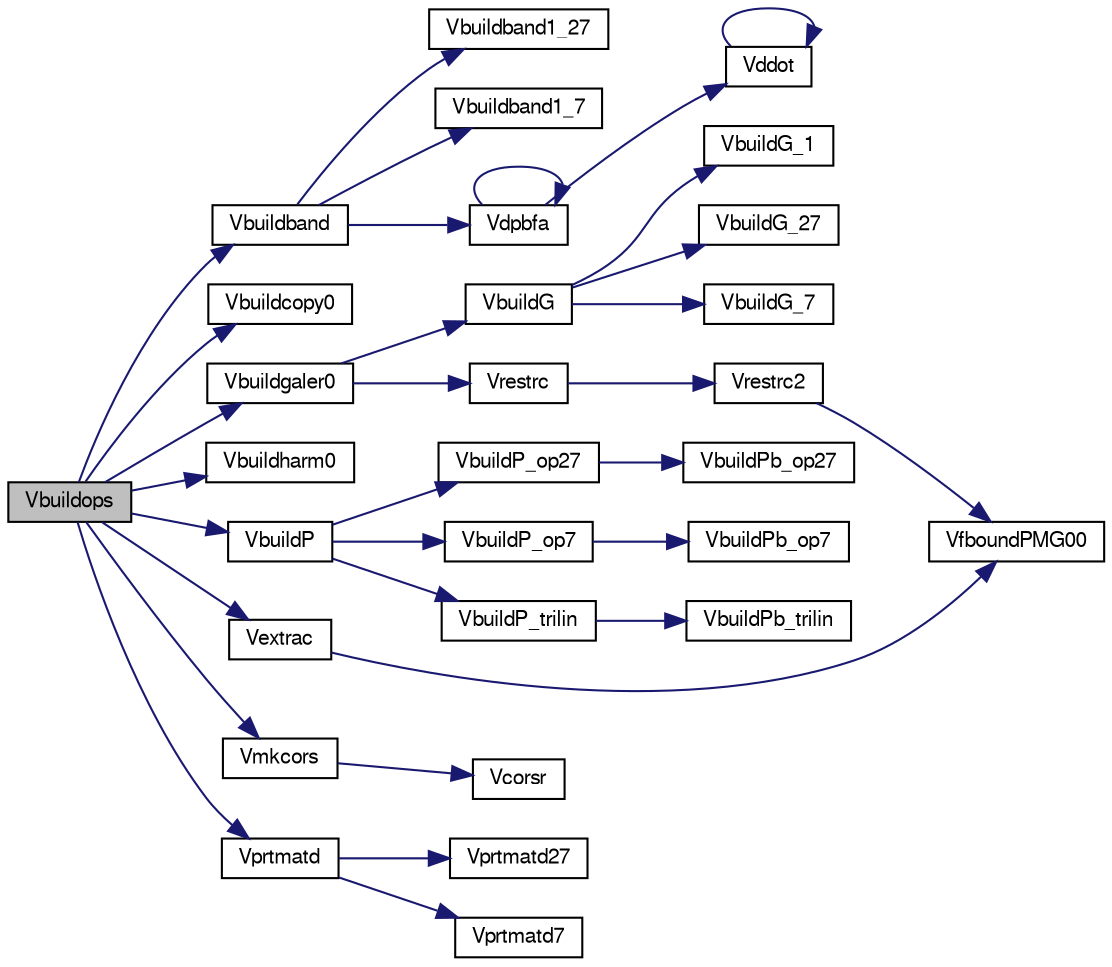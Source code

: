 digraph G
{
  edge [fontname="FreeSans",fontsize="10",labelfontname="FreeSans",labelfontsize="10"];
  node [fontname="FreeSans",fontsize="10",shape=record];
  rankdir=LR;
  Node1 [label="Vbuildops",height=0.2,width=0.4,color="black", fillcolor="grey75", style="filled" fontcolor="black"];
  Node1 -> Node2 [color="midnightblue",fontsize="10",style="solid",fontname="FreeSans"];
  Node2 [label="Vbuildband",height=0.2,width=0.4,color="black", fillcolor="white", style="filled",URL="$build_bd_8h.html#a2df5349f181d18f4c8760d154face9a9",tooltip="Build and factor a banded matrix given a matrix in diagonal form."];
  Node2 -> Node3 [color="midnightblue",fontsize="10",style="solid",fontname="FreeSans"];
  Node3 [label="Vbuildband1_27",height=0.2,width=0.4,color="black", fillcolor="white", style="filled",URL="$build_bd_8h.html#ab16d52afd502c461d5d023c02c7d659f",tooltip="Build the operator in banded form given the 27-diagonal form."];
  Node2 -> Node4 [color="midnightblue",fontsize="10",style="solid",fontname="FreeSans"];
  Node4 [label="Vbuildband1_7",height=0.2,width=0.4,color="black", fillcolor="white", style="filled",URL="$build_bd_8h.html#a01d0f3717c0789ed0dd32393fb43b633",tooltip="Build the operator in banded form given the 7-diagonal form."];
  Node2 -> Node5 [color="midnightblue",fontsize="10",style="solid",fontname="FreeSans"];
  Node5 [label="Vdpbfa",height=0.2,width=0.4,color="black", fillcolor="white", style="filled",URL="$mlinpckd_8h.html#a7214808d99864af035c455a60255ec39"];
  Node5 -> Node6 [color="midnightblue",fontsize="10",style="solid",fontname="FreeSans"];
  Node6 [label="Vddot",height=0.2,width=0.4,color="black", fillcolor="white", style="filled",URL="$mlinpckd_8h.html#aa8b2179513ca6537247906754014fcc7"];
  Node6 -> Node6 [color="midnightblue",fontsize="10",style="solid",fontname="FreeSans"];
  Node5 -> Node5 [color="midnightblue",fontsize="10",style="solid",fontname="FreeSans"];
  Node1 -> Node7 [color="midnightblue",fontsize="10",style="solid",fontname="FreeSans"];
  Node7 [label="Vbuildcopy0",height=0.2,width=0.4,color="black", fillcolor="white", style="filled",URL="$mgsubd_8h.html#af869cb57ae08d0bcdaf96f5ee29c701a",tooltip="Produce information for a coarser grid. Also harmonically average the problem coefficients."];
  Node1 -> Node8 [color="midnightblue",fontsize="10",style="solid",fontname="FreeSans"];
  Node8 [label="Vbuildgaler0",height=0.2,width=0.4,color="black", fillcolor="white", style="filled",URL="$mgsubd_8h.html#ac3878a7358faf90a4e0e0067f0961a37",tooltip="Form the Galerkin coarse grid system."];
  Node8 -> Node9 [color="midnightblue",fontsize="10",style="solid",fontname="FreeSans"];
  Node9 [label="VbuildG",height=0.2,width=0.4,color="black", fillcolor="white", style="filled",URL="$build_gd_8h.html#acb8c5c7b632956199f40dbb3c24e65b7"];
  Node9 -> Node10 [color="midnightblue",fontsize="10",style="solid",fontname="FreeSans"];
  Node10 [label="VbuildG_1",height=0.2,width=0.4,color="black", fillcolor="white", style="filled",URL="$build_gd_8h.html#a97822bdb6ab237b4bc4a89fe7647e34f",tooltip="Computes a 27-point galerkin coarse grid matrix from a 1-point (i.e., diagonal) fine grid matrix..."];
  Node9 -> Node11 [color="midnightblue",fontsize="10",style="solid",fontname="FreeSans"];
  Node11 [label="VbuildG_27",height=0.2,width=0.4,color="black", fillcolor="white", style="filled",URL="$build_gd_8h.html#a78287000cb1a0517e4959c910566c828",tooltip="Compute a 27-point galerkin coarse grid matrix from a 27-point fine grid matrix."];
  Node9 -> Node12 [color="midnightblue",fontsize="10",style="solid",fontname="FreeSans"];
  Node12 [label="VbuildG_7",height=0.2,width=0.4,color="black", fillcolor="white", style="filled",URL="$build_gd_8h.html#a74cbf02bfd4ffcf36ea4b344ee2ea077",tooltip="Computes a 27-point galerkin coarse grid matrix from a 7-point fine grid matrix."];
  Node8 -> Node13 [color="midnightblue",fontsize="10",style="solid",fontname="FreeSans"];
  Node13 [label="Vrestrc",height=0.2,width=0.4,color="black", fillcolor="white", style="filled",URL="$matvecd_8h.html#aede4c916a1698890f6fdbda54778d491",tooltip="Apply the restriction operator."];
  Node13 -> Node14 [color="midnightblue",fontsize="10",style="solid",fontname="FreeSans"];
  Node14 [label="Vrestrc2",height=0.2,width=0.4,color="black", fillcolor="white", style="filled",URL="$matvecd_8h.html#ade0953634c3377d24922b80b9351c8b5"];
  Node14 -> Node15 [color="midnightblue",fontsize="10",style="solid",fontname="FreeSans"];
  Node15 [label="VfboundPMG00",height=0.2,width=0.4,color="black", fillcolor="white", style="filled",URL="$mikpckd_8h.html#aa5cd2792bb251ae2ee940d0b7de06a42",tooltip="Initialize a grid function to have a zero boundary value."];
  Node1 -> Node16 [color="midnightblue",fontsize="10",style="solid",fontname="FreeSans"];
  Node16 [label="Vbuildharm0",height=0.2,width=0.4,color="black", fillcolor="white", style="filled",URL="$mgsubd_8h.html#ab81768f9181b9bdfeab930b957a7c26c",tooltip="Produce information for a coarser grid. Also harmonically average the problem coefficients."];
  Node1 -> Node17 [color="midnightblue",fontsize="10",style="solid",fontname="FreeSans"];
  Node17 [label="VbuildP",height=0.2,width=0.4,color="black", fillcolor="white", style="filled",URL="$build_pd_8h.html#a7de05fbf33504a49c87628ef9a58b26f"];
  Node17 -> Node18 [color="midnightblue",fontsize="10",style="solid",fontname="FreeSans"];
  Node18 [label="VbuildP_op27",height=0.2,width=0.4,color="black", fillcolor="white", style="filled",URL="$build_pd_8h.html#a29bc25c5ac8cb46f66230189cafb0bde"];
  Node18 -> Node19 [color="midnightblue",fontsize="10",style="solid",fontname="FreeSans"];
  Node19 [label="VbuildPb_op27",height=0.2,width=0.4,color="black", fillcolor="white", style="filled",URL="$build_pd_8h.html#a44e49b7712ea4e9518108ccf1fdce266"];
  Node17 -> Node20 [color="midnightblue",fontsize="10",style="solid",fontname="FreeSans"];
  Node20 [label="VbuildP_op7",height=0.2,width=0.4,color="black", fillcolor="white", style="filled",URL="$build_pd_8h.html#aa014512f6de4184668d69e35e5caae78"];
  Node20 -> Node21 [color="midnightblue",fontsize="10",style="solid",fontname="FreeSans"];
  Node21 [label="VbuildPb_op7",height=0.2,width=0.4,color="black", fillcolor="white", style="filled",URL="$build_pd_8h.html#a909d87ee5bc6f29d6ed4c37d6cf120b7"];
  Node17 -> Node22 [color="midnightblue",fontsize="10",style="solid",fontname="FreeSans"];
  Node22 [label="VbuildP_trilin",height=0.2,width=0.4,color="black", fillcolor="white", style="filled",URL="$build_pd_8h.html#a73ebfb2bcca51a04b10be1fc19317dc5"];
  Node22 -> Node23 [color="midnightblue",fontsize="10",style="solid",fontname="FreeSans"];
  Node23 [label="VbuildPb_trilin",height=0.2,width=0.4,color="black", fillcolor="white", style="filled",URL="$build_pd_8h.html#a483e139344e16bf6e514b4a10f597067"];
  Node1 -> Node24 [color="midnightblue",fontsize="10",style="solid",fontname="FreeSans"];
  Node24 [label="Vextrac",height=0.2,width=0.4,color="black", fillcolor="white", style="filled",URL="$matvecd_8h.html#afa446fbf1bb85646b186469db9768ab8",tooltip="Simple injection of a fine grid function into coarse grid."];
  Node24 -> Node15 [color="midnightblue",fontsize="10",style="solid",fontname="FreeSans"];
  Node1 -> Node25 [color="midnightblue",fontsize="10",style="solid",fontname="FreeSans"];
  Node25 [label="Vmkcors",height=0.2,width=0.4,color="black", fillcolor="white", style="filled",URL="$mgsubd_8h.html#abb5cb28581c88bf4adaab11d35484ac7",tooltip="Coarsen a grid Compute the number of grid points in the coarser grid, given the number of grid points..."];
  Node25 -> Node26 [color="midnightblue",fontsize="10",style="solid",fontname="FreeSans"];
  Node26 [label="Vcorsr",height=0.2,width=0.4,color="black", fillcolor="white", style="filled",URL="$mgsubd_8h.html#aec1ae6e963b514a637ca71305e332856",tooltip="Coarsen a grid Compute the number of grid points in the coarser grid, given the number of grid points..."];
  Node1 -> Node27 [color="midnightblue",fontsize="10",style="solid",fontname="FreeSans"];
  Node27 [label="Vprtmatd",height=0.2,width=0.4,color="black", fillcolor="white", style="filled",URL="$mikpckd_8h.html#a4bf7ed81bbcfc630677a68ff3ef78570"];
  Node27 -> Node28 [color="midnightblue",fontsize="10",style="solid",fontname="FreeSans"];
  Node28 [label="Vprtmatd27",height=0.2,width=0.4,color="black", fillcolor="white", style="filled",URL="$mikpckd_8h.html#af7209a810d264ba210ccffbf2bd8ab1f"];
  Node27 -> Node29 [color="midnightblue",fontsize="10",style="solid",fontname="FreeSans"];
  Node29 [label="Vprtmatd7",height=0.2,width=0.4,color="black", fillcolor="white", style="filled",URL="$mikpckd_8h.html#acb52d22ecea1bfa2231e21ae2a36f69f"];
}
